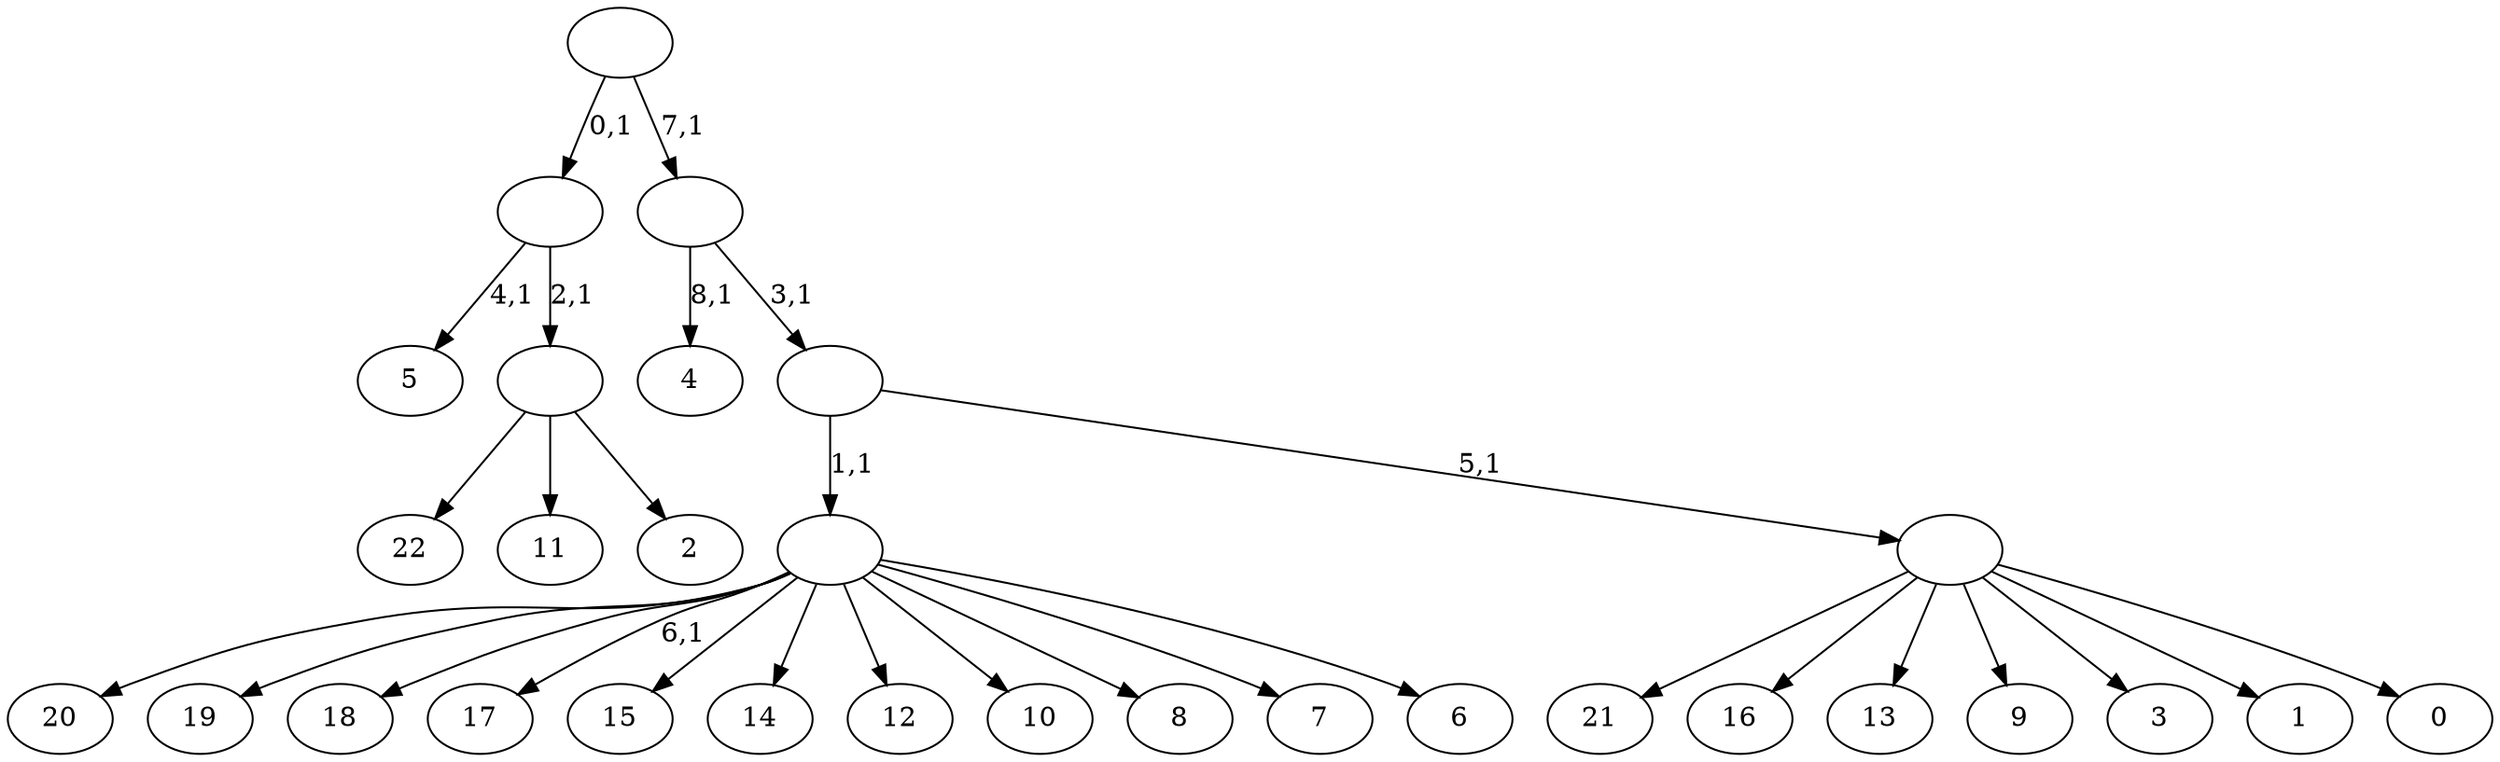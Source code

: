 digraph T {
	32 [label="22"]
	31 [label="21"]
	30 [label="20"]
	29 [label="19"]
	28 [label="18"]
	27 [label="17"]
	25 [label="16"]
	24 [label="15"]
	23 [label="14"]
	22 [label="13"]
	21 [label="12"]
	20 [label="11"]
	19 [label="10"]
	18 [label="9"]
	17 [label="8"]
	16 [label="7"]
	15 [label="6"]
	14 [label=""]
	13 [label="5"]
	11 [label="4"]
	9 [label="3"]
	8 [label="2"]
	7 [label=""]
	6 [label=""]
	5 [label="1"]
	4 [label="0"]
	3 [label=""]
	2 [label=""]
	1 [label=""]
	0 [label=""]
	14 -> 27 [label="6,1"]
	14 -> 30 [label=""]
	14 -> 29 [label=""]
	14 -> 28 [label=""]
	14 -> 24 [label=""]
	14 -> 23 [label=""]
	14 -> 21 [label=""]
	14 -> 19 [label=""]
	14 -> 17 [label=""]
	14 -> 16 [label=""]
	14 -> 15 [label=""]
	7 -> 32 [label=""]
	7 -> 20 [label=""]
	7 -> 8 [label=""]
	6 -> 13 [label="4,1"]
	6 -> 7 [label="2,1"]
	3 -> 31 [label=""]
	3 -> 25 [label=""]
	3 -> 22 [label=""]
	3 -> 18 [label=""]
	3 -> 9 [label=""]
	3 -> 5 [label=""]
	3 -> 4 [label=""]
	2 -> 14 [label="1,1"]
	2 -> 3 [label="5,1"]
	1 -> 11 [label="8,1"]
	1 -> 2 [label="3,1"]
	0 -> 6 [label="0,1"]
	0 -> 1 [label="7,1"]
}
